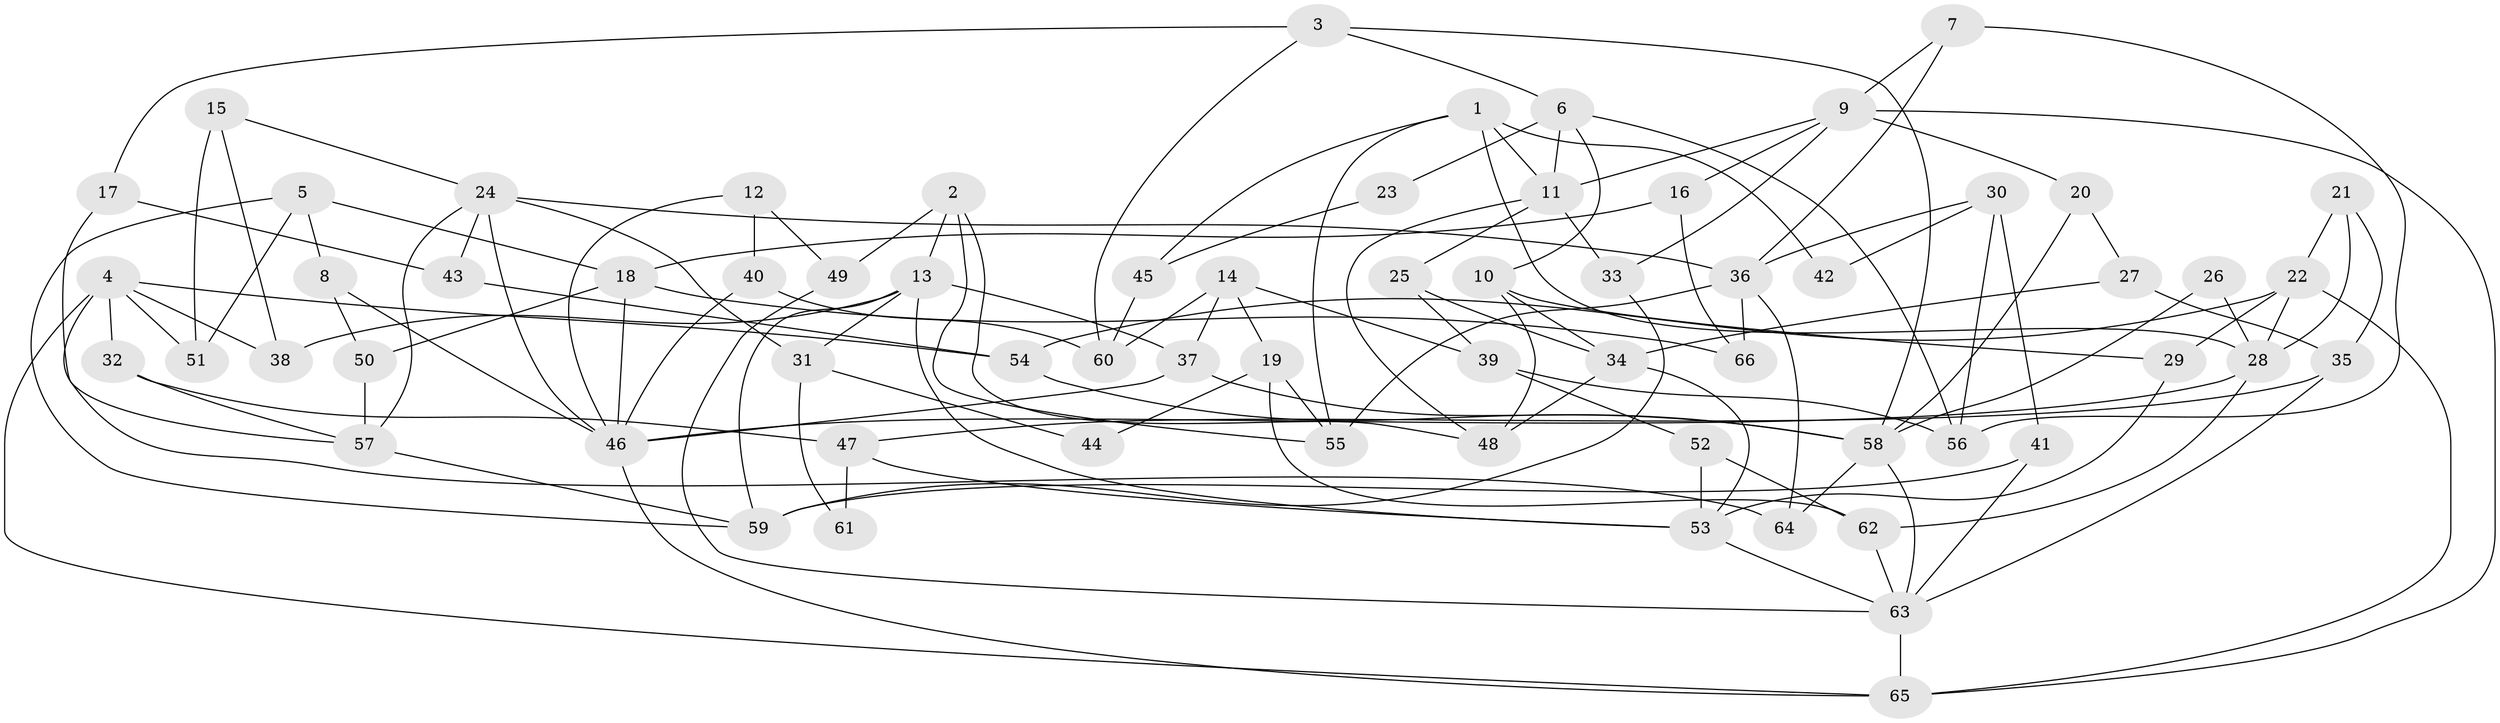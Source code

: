 // Generated by graph-tools (version 1.1) at 2025/36/03/09/25 02:36:25]
// undirected, 66 vertices, 132 edges
graph export_dot {
graph [start="1"]
  node [color=gray90,style=filled];
  1;
  2;
  3;
  4;
  5;
  6;
  7;
  8;
  9;
  10;
  11;
  12;
  13;
  14;
  15;
  16;
  17;
  18;
  19;
  20;
  21;
  22;
  23;
  24;
  25;
  26;
  27;
  28;
  29;
  30;
  31;
  32;
  33;
  34;
  35;
  36;
  37;
  38;
  39;
  40;
  41;
  42;
  43;
  44;
  45;
  46;
  47;
  48;
  49;
  50;
  51;
  52;
  53;
  54;
  55;
  56;
  57;
  58;
  59;
  60;
  61;
  62;
  63;
  64;
  65;
  66;
  1 -- 11;
  1 -- 28;
  1 -- 42;
  1 -- 45;
  1 -- 55;
  2 -- 49;
  2 -- 13;
  2 -- 48;
  2 -- 55;
  3 -- 58;
  3 -- 6;
  3 -- 17;
  3 -- 60;
  4 -- 38;
  4 -- 65;
  4 -- 32;
  4 -- 51;
  4 -- 54;
  4 -- 64;
  5 -- 59;
  5 -- 18;
  5 -- 8;
  5 -- 51;
  6 -- 10;
  6 -- 11;
  6 -- 23;
  6 -- 56;
  7 -- 36;
  7 -- 9;
  7 -- 56;
  8 -- 46;
  8 -- 50;
  9 -- 11;
  9 -- 65;
  9 -- 16;
  9 -- 20;
  9 -- 33;
  10 -- 48;
  10 -- 29;
  10 -- 34;
  11 -- 25;
  11 -- 48;
  11 -- 33;
  12 -- 40;
  12 -- 46;
  12 -- 49;
  13 -- 59;
  13 -- 37;
  13 -- 31;
  13 -- 38;
  13 -- 53;
  14 -- 37;
  14 -- 19;
  14 -- 39;
  14 -- 60;
  15 -- 51;
  15 -- 24;
  15 -- 38;
  16 -- 18;
  16 -- 66;
  17 -- 57;
  17 -- 43;
  18 -- 50;
  18 -- 66;
  18 -- 46;
  19 -- 55;
  19 -- 62;
  19 -- 44;
  20 -- 58;
  20 -- 27;
  21 -- 28;
  21 -- 35;
  21 -- 22;
  22 -- 54;
  22 -- 28;
  22 -- 29;
  22 -- 65;
  23 -- 45;
  24 -- 57;
  24 -- 36;
  24 -- 31;
  24 -- 43;
  24 -- 46;
  25 -- 39;
  25 -- 34;
  26 -- 58;
  26 -- 28;
  27 -- 34;
  27 -- 35;
  28 -- 46;
  28 -- 62;
  29 -- 53;
  30 -- 56;
  30 -- 36;
  30 -- 41;
  30 -- 42;
  31 -- 44;
  31 -- 61;
  32 -- 47;
  32 -- 57;
  33 -- 59;
  34 -- 53;
  34 -- 48;
  35 -- 63;
  35 -- 47;
  36 -- 64;
  36 -- 55;
  36 -- 66;
  37 -- 46;
  37 -- 58;
  39 -- 56;
  39 -- 52;
  40 -- 60;
  40 -- 46;
  41 -- 63;
  41 -- 59;
  43 -- 54;
  45 -- 60;
  46 -- 65;
  47 -- 53;
  47 -- 61;
  49 -- 63;
  50 -- 57;
  52 -- 62;
  52 -- 53;
  53 -- 63;
  54 -- 58;
  57 -- 59;
  58 -- 63;
  58 -- 64;
  62 -- 63;
  63 -- 65;
}
